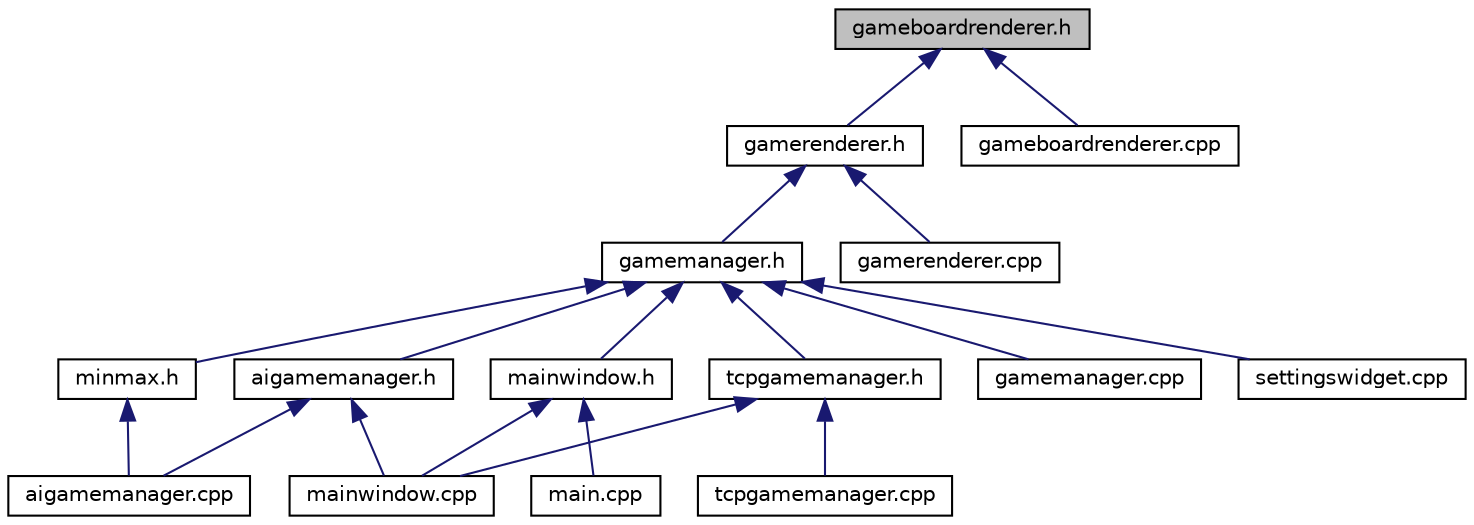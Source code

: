digraph "gameboardrenderer.h"
{
  edge [fontname="Helvetica",fontsize="10",labelfontname="Helvetica",labelfontsize="10"];
  node [fontname="Helvetica",fontsize="10",shape=record];
  Node1 [label="gameboardrenderer.h",height=0.2,width=0.4,color="black", fillcolor="grey75", style="filled" fontcolor="black"];
  Node1 -> Node2 [dir="back",color="midnightblue",fontsize="10",style="solid",fontname="Helvetica"];
  Node2 [label="gamerenderer.h",height=0.2,width=0.4,color="black", fillcolor="white", style="filled",URL="$gamerenderer_8h.html"];
  Node2 -> Node3 [dir="back",color="midnightblue",fontsize="10",style="solid",fontname="Helvetica"];
  Node3 [label="gamemanager.h",height=0.2,width=0.4,color="black", fillcolor="white", style="filled",URL="$gamemanager_8h.html"];
  Node3 -> Node4 [dir="back",color="midnightblue",fontsize="10",style="solid",fontname="Helvetica"];
  Node4 [label="aigamemanager.h",height=0.2,width=0.4,color="black", fillcolor="white", style="filled",URL="$aigamemanager_8h.html"];
  Node4 -> Node5 [dir="back",color="midnightblue",fontsize="10",style="solid",fontname="Helvetica"];
  Node5 [label="aigamemanager.cpp",height=0.2,width=0.4,color="black", fillcolor="white", style="filled",URL="$aigamemanager_8cpp.html"];
  Node4 -> Node6 [dir="back",color="midnightblue",fontsize="10",style="solid",fontname="Helvetica"];
  Node6 [label="mainwindow.cpp",height=0.2,width=0.4,color="black", fillcolor="white", style="filled",URL="$mainwindow_8cpp.html"];
  Node3 -> Node7 [dir="back",color="midnightblue",fontsize="10",style="solid",fontname="Helvetica"];
  Node7 [label="minmax.h",height=0.2,width=0.4,color="black", fillcolor="white", style="filled",URL="$minmax_8h.html"];
  Node7 -> Node5 [dir="back",color="midnightblue",fontsize="10",style="solid",fontname="Helvetica"];
  Node3 -> Node8 [dir="back",color="midnightblue",fontsize="10",style="solid",fontname="Helvetica"];
  Node8 [label="gamemanager.cpp",height=0.2,width=0.4,color="black", fillcolor="white", style="filled",URL="$gamemanager_8cpp.html"];
  Node3 -> Node9 [dir="back",color="midnightblue",fontsize="10",style="solid",fontname="Helvetica"];
  Node9 [label="mainwindow.h",height=0.2,width=0.4,color="black", fillcolor="white", style="filled",URL="$mainwindow_8h.html"];
  Node9 -> Node10 [dir="back",color="midnightblue",fontsize="10",style="solid",fontname="Helvetica"];
  Node10 [label="main.cpp",height=0.2,width=0.4,color="black", fillcolor="white", style="filled",URL="$main_8cpp.html"];
  Node9 -> Node6 [dir="back",color="midnightblue",fontsize="10",style="solid",fontname="Helvetica"];
  Node3 -> Node11 [dir="back",color="midnightblue",fontsize="10",style="solid",fontname="Helvetica"];
  Node11 [label="tcpgamemanager.h",height=0.2,width=0.4,color="black", fillcolor="white", style="filled",URL="$tcpgamemanager_8h.html"];
  Node11 -> Node6 [dir="back",color="midnightblue",fontsize="10",style="solid",fontname="Helvetica"];
  Node11 -> Node12 [dir="back",color="midnightblue",fontsize="10",style="solid",fontname="Helvetica"];
  Node12 [label="tcpgamemanager.cpp",height=0.2,width=0.4,color="black", fillcolor="white", style="filled",URL="$tcpgamemanager_8cpp.html"];
  Node3 -> Node13 [dir="back",color="midnightblue",fontsize="10",style="solid",fontname="Helvetica"];
  Node13 [label="settingswidget.cpp",height=0.2,width=0.4,color="black", fillcolor="white", style="filled",URL="$settingswidget_8cpp.html"];
  Node2 -> Node14 [dir="back",color="midnightblue",fontsize="10",style="solid",fontname="Helvetica"];
  Node14 [label="gamerenderer.cpp",height=0.2,width=0.4,color="black", fillcolor="white", style="filled",URL="$gamerenderer_8cpp.html"];
  Node1 -> Node15 [dir="back",color="midnightblue",fontsize="10",style="solid",fontname="Helvetica"];
  Node15 [label="gameboardrenderer.cpp",height=0.2,width=0.4,color="black", fillcolor="white", style="filled",URL="$gameboardrenderer_8cpp.html"];
}
